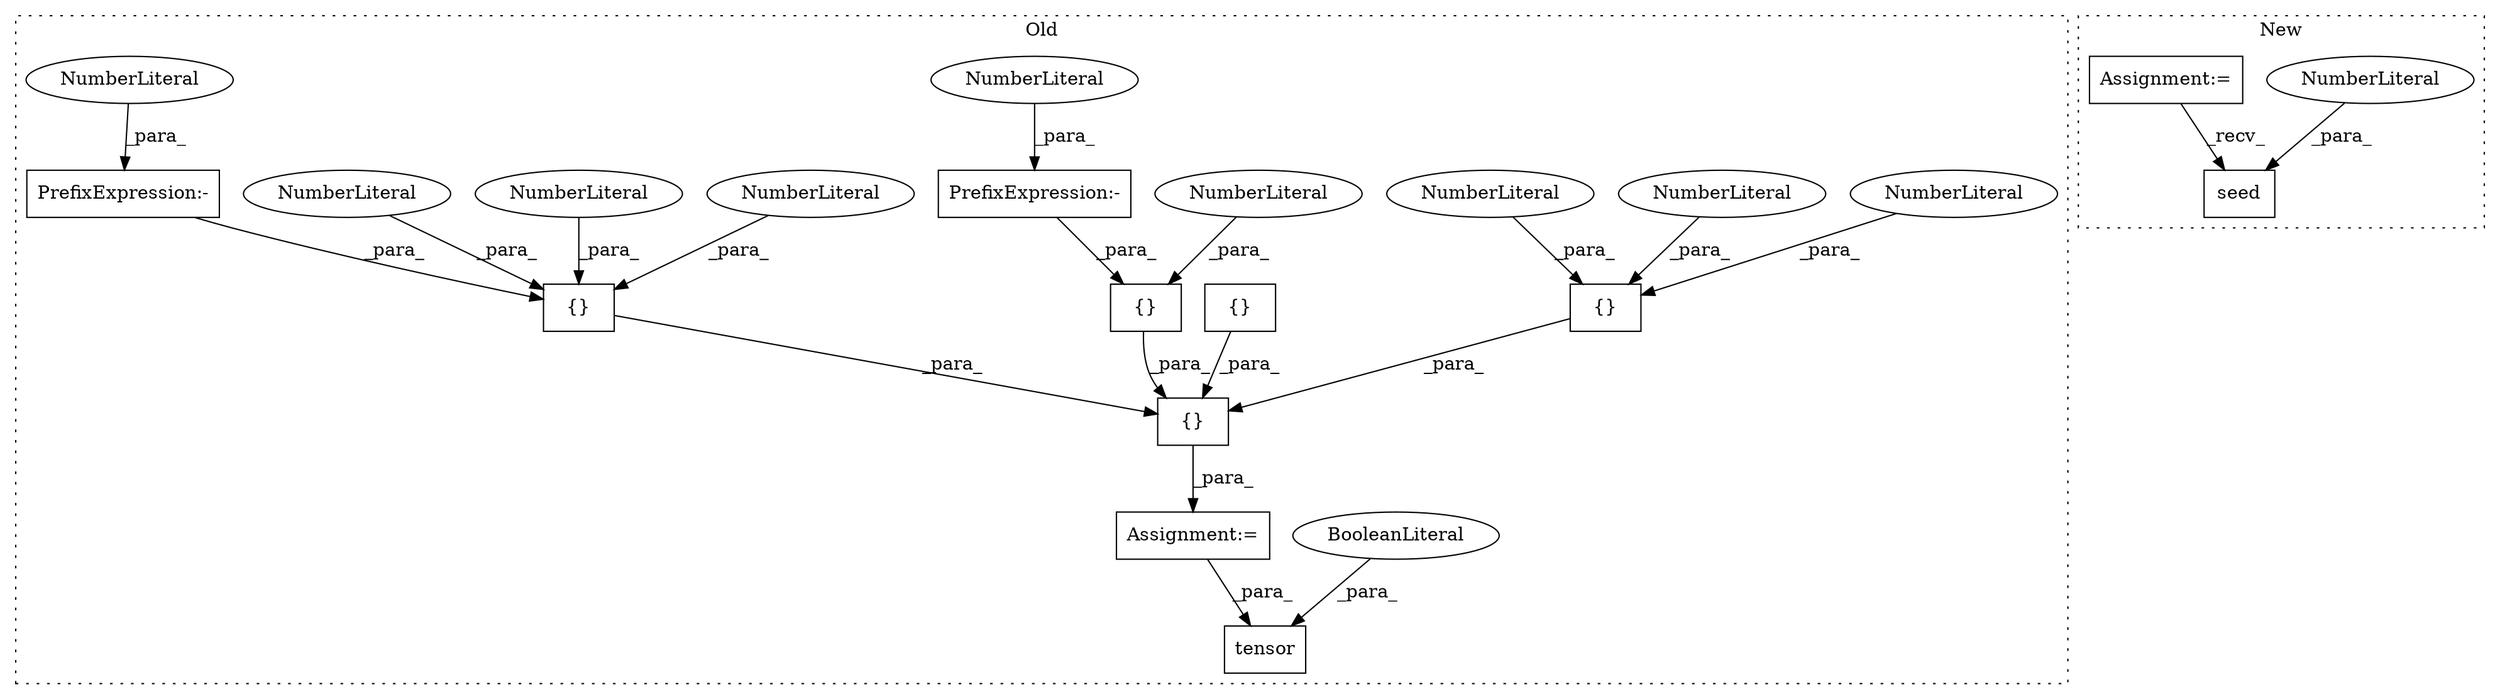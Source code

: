 digraph G {
subgraph cluster0 {
1 [label="tensor" a="32" s="803,818" l="7,1" shape="box"];
3 [label="{}" a="4" s="740,776" l="1,1" shape="box"];
5 [label="BooleanLiteral" a="9" s="814" l="4" shape="ellipse"];
6 [label="{}" a="4" s="706,738" l="1,1" shape="box"];
7 [label="NumberLiteral" a="34" s="707" l="6" shape="ellipse"];
8 [label="{}" a="4" s="596,777" l="1,1" shape="box"];
9 [label="NumberLiteral" a="34" s="721" l="5" shape="ellipse"];
10 [label="{}" a="4" s="634,667" l="1,1" shape="box"];
11 [label="NumberLiteral" a="34" s="646" l="6" shape="ellipse"];
12 [label="NumberLiteral" a="34" s="727" l="5" shape="ellipse"];
13 [label="{}" a="4" s="669,704" l="1,1" shape="box"];
14 [label="NumberLiteral" a="34" s="741" l="6" shape="ellipse"];
15 [label="NumberLiteral" a="34" s="764" l="5" shape="ellipse"];
16 [label="NumberLiteral" a="34" s="770" l="6" shape="ellipse"];
17 [label="PrefixExpression:-" a="38" s="660" l="1" shape="box"];
18 [label="NumberLiteral" a="34" s="661" l="6" shape="ellipse"];
19 [label="PrefixExpression:-" a="38" s="748" l="1" shape="box"];
20 [label="NumberLiteral" a="34" s="749" l="6" shape="ellipse"];
21 [label="Assignment:=" a="7" s="582" l="1" shape="box"];
label = "Old";
style="dotted";
}
subgraph cluster1 {
2 [label="seed" a="32" s="846,852" l="5,1" shape="box"];
4 [label="NumberLiteral" a="34" s="851" l="1" shape="ellipse"];
22 [label="Assignment:=" a="7" s="529" l="6" shape="box"];
label = "New";
style="dotted";
}
3 -> 8 [label="_para_"];
4 -> 2 [label="_para_"];
5 -> 1 [label="_para_"];
6 -> 8 [label="_para_"];
7 -> 6 [label="_para_"];
8 -> 21 [label="_para_"];
9 -> 6 [label="_para_"];
10 -> 8 [label="_para_"];
11 -> 10 [label="_para_"];
12 -> 6 [label="_para_"];
13 -> 8 [label="_para_"];
14 -> 3 [label="_para_"];
15 -> 3 [label="_para_"];
16 -> 3 [label="_para_"];
17 -> 10 [label="_para_"];
18 -> 17 [label="_para_"];
19 -> 3 [label="_para_"];
20 -> 19 [label="_para_"];
21 -> 1 [label="_para_"];
22 -> 2 [label="_recv_"];
}